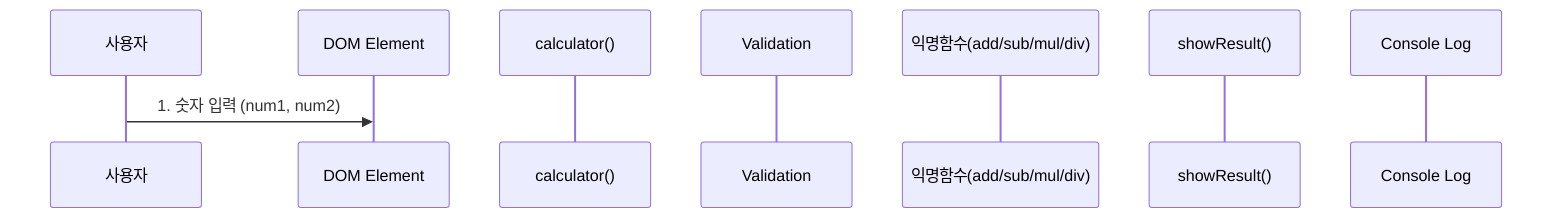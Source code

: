 sequenceDiagram
  participant User as 사용자
  participant DOM as DOM Element
  participant calculator()
  participant Val as Validation
  participant Math as 익명함수(add/sub/mul/div)
  participant UI as showResult()
  participant Console as Console Log


  User->>DOM: 1. 숫자 입력 (num1, num2)